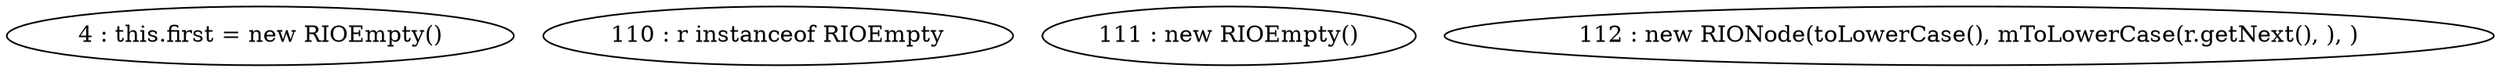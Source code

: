digraph G {
"4 : this.first = new RIOEmpty()"
"110 : r instanceof RIOEmpty"
"111 : new RIOEmpty()"
"112 : new RIONode(toLowerCase(), mToLowerCase(r.getNext(), ), )"
}